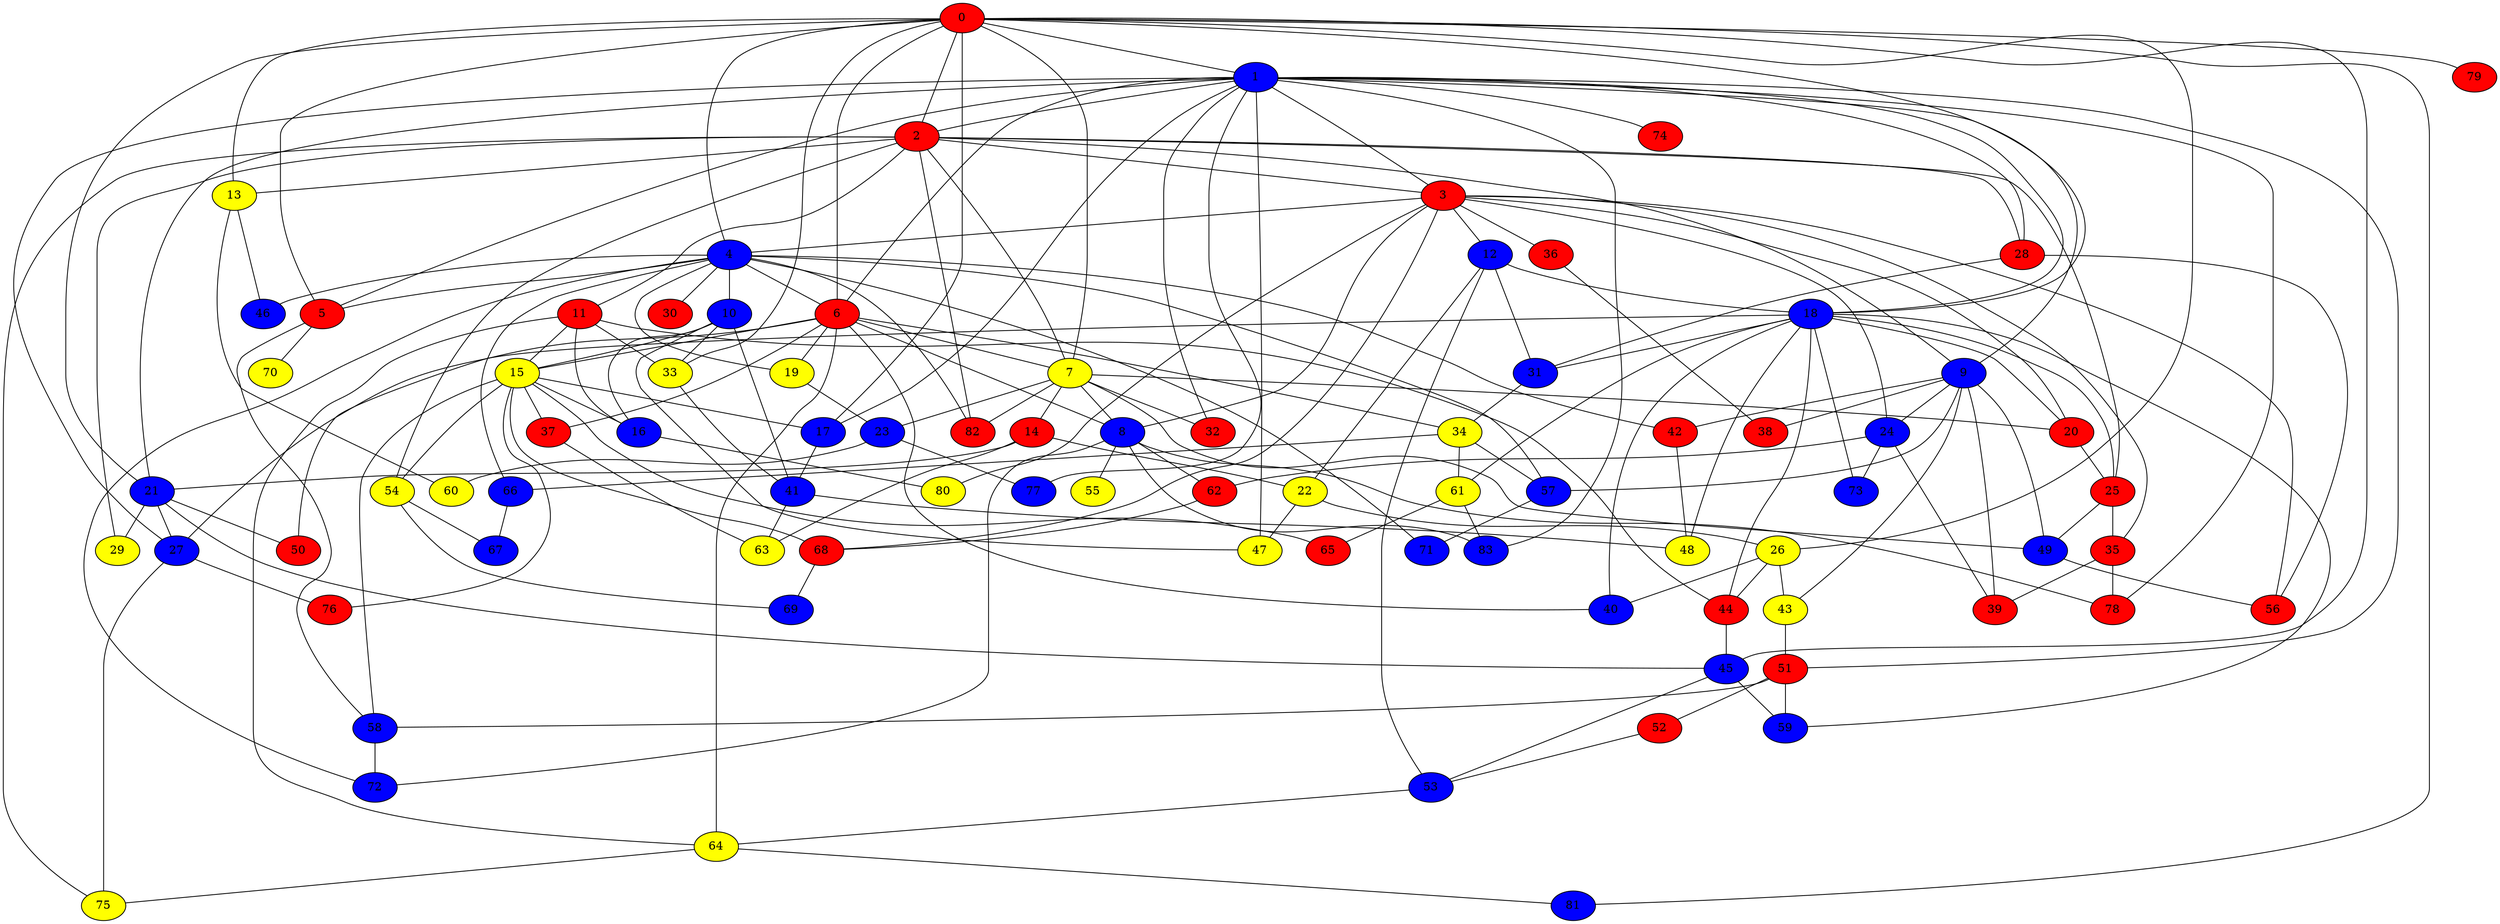 graph {
0 [style = filled fillcolor = red];
1 [style = filled fillcolor = blue];
2 [style = filled fillcolor = red];
3 [style = filled fillcolor = red];
4 [style = filled fillcolor = blue];
5 [style = filled fillcolor = red];
6 [style = filled fillcolor = red];
7 [style = filled fillcolor = yellow];
8 [style = filled fillcolor = blue];
9 [style = filled fillcolor = blue];
10 [style = filled fillcolor = blue];
11 [style = filled fillcolor = red];
12 [style = filled fillcolor = blue];
13 [style = filled fillcolor = yellow];
14 [style = filled fillcolor = red];
15 [style = filled fillcolor = yellow];
16 [style = filled fillcolor = blue];
17 [style = filled fillcolor = blue];
18 [style = filled fillcolor = blue];
19 [style = filled fillcolor = yellow];
20 [style = filled fillcolor = red];
21 [style = filled fillcolor = blue];
22 [style = filled fillcolor = yellow];
23 [style = filled fillcolor = blue];
24 [style = filled fillcolor = blue];
25 [style = filled fillcolor = red];
26 [style = filled fillcolor = yellow];
27 [style = filled fillcolor = blue];
28 [style = filled fillcolor = red];
29 [style = filled fillcolor = yellow];
30 [style = filled fillcolor = red];
31 [style = filled fillcolor = blue];
32 [style = filled fillcolor = red];
33 [style = filled fillcolor = yellow];
34 [style = filled fillcolor = yellow];
35 [style = filled fillcolor = red];
36 [style = filled fillcolor = red];
37 [style = filled fillcolor = red];
38 [style = filled fillcolor = red];
39 [style = filled fillcolor = red];
40 [style = filled fillcolor = blue];
41 [style = filled fillcolor = blue];
42 [style = filled fillcolor = red];
43 [style = filled fillcolor = yellow];
44 [style = filled fillcolor = red];
45 [style = filled fillcolor = blue];
46 [style = filled fillcolor = blue];
47 [style = filled fillcolor = yellow];
48 [style = filled fillcolor = yellow];
49 [style = filled fillcolor = blue];
50 [style = filled fillcolor = red];
51 [style = filled fillcolor = red];
52 [style = filled fillcolor = red];
53 [style = filled fillcolor = blue];
54 [style = filled fillcolor = yellow];
55 [style = filled fillcolor = yellow];
56 [style = filled fillcolor = red];
57 [style = filled fillcolor = blue];
58 [style = filled fillcolor = blue];
59 [style = filled fillcolor = blue];
60 [style = filled fillcolor = yellow];
61 [style = filled fillcolor = yellow];
62 [style = filled fillcolor = red];
63 [style = filled fillcolor = yellow];
64 [style = filled fillcolor = yellow];
65 [style = filled fillcolor = red];
66 [style = filled fillcolor = blue];
67 [style = filled fillcolor = blue];
68 [style = filled fillcolor = red];
69 [style = filled fillcolor = blue];
70 [style = filled fillcolor = yellow];
71 [style = filled fillcolor = blue];
72 [style = filled fillcolor = blue];
73 [style = filled fillcolor = blue];
74 [style = filled fillcolor = red];
75 [style = filled fillcolor = yellow];
76 [style = filled fillcolor = red];
77 [style = filled fillcolor = blue];
78 [style = filled fillcolor = red];
79 [style = filled fillcolor = red];
80 [style = filled fillcolor = yellow];
81 [style = filled fillcolor = blue];
82 [style = filled fillcolor = red];
83 [style = filled fillcolor = blue];
0 -- 2;
0 -- 1;
0 -- 4;
0 -- 5;
0 -- 6;
0 -- 7;
0 -- 13;
0 -- 17;
0 -- 18;
0 -- 21;
0 -- 26;
0 -- 33;
0 -- 45;
0 -- 79;
0 -- 81;
1 -- 2;
1 -- 3;
1 -- 5;
1 -- 6;
1 -- 9;
1 -- 17;
1 -- 18;
1 -- 21;
1 -- 27;
1 -- 28;
1 -- 32;
1 -- 47;
1 -- 51;
1 -- 74;
1 -- 77;
1 -- 78;
1 -- 83;
2 -- 3;
2 -- 7;
2 -- 9;
2 -- 11;
2 -- 13;
2 -- 25;
2 -- 28;
2 -- 29;
2 -- 54;
2 -- 75;
2 -- 82;
3 -- 4;
3 -- 8;
3 -- 12;
3 -- 20;
3 -- 24;
3 -- 35;
3 -- 36;
3 -- 56;
3 -- 68;
3 -- 80;
4 -- 5;
4 -- 6;
4 -- 10;
4 -- 19;
4 -- 30;
4 -- 42;
4 -- 46;
4 -- 57;
4 -- 66;
4 -- 71;
4 -- 72;
4 -- 82;
5 -- 58;
5 -- 70;
6 -- 7;
6 -- 8;
6 -- 15;
6 -- 19;
6 -- 34;
6 -- 37;
6 -- 40;
6 -- 50;
6 -- 64;
7 -- 8;
7 -- 14;
7 -- 20;
7 -- 23;
7 -- 32;
7 -- 49;
7 -- 82;
8 -- 55;
8 -- 62;
8 -- 72;
8 -- 78;
8 -- 83;
9 -- 24;
9 -- 38;
9 -- 39;
9 -- 42;
9 -- 43;
9 -- 49;
9 -- 57;
10 -- 15;
10 -- 16;
10 -- 33;
10 -- 41;
10 -- 47;
11 -- 15;
11 -- 16;
11 -- 33;
11 -- 44;
11 -- 64;
12 -- 18;
12 -- 22;
12 -- 31;
12 -- 53;
13 -- 46;
13 -- 60;
14 -- 21;
14 -- 22;
14 -- 63;
15 -- 16;
15 -- 17;
15 -- 37;
15 -- 54;
15 -- 58;
15 -- 65;
15 -- 68;
15 -- 76;
16 -- 80;
17 -- 41;
18 -- 20;
18 -- 25;
18 -- 27;
18 -- 31;
18 -- 40;
18 -- 44;
18 -- 48;
18 -- 59;
18 -- 61;
18 -- 73;
19 -- 23;
20 -- 25;
21 -- 27;
21 -- 29;
21 -- 45;
21 -- 50;
22 -- 26;
22 -- 47;
23 -- 60;
23 -- 77;
24 -- 39;
24 -- 62;
24 -- 73;
25 -- 35;
25 -- 49;
26 -- 40;
26 -- 43;
26 -- 44;
27 -- 75;
27 -- 76;
28 -- 31;
28 -- 56;
31 -- 34;
33 -- 41;
34 -- 57;
34 -- 61;
34 -- 66;
35 -- 39;
35 -- 78;
36 -- 38;
37 -- 63;
41 -- 48;
41 -- 63;
42 -- 48;
43 -- 51;
44 -- 45;
45 -- 53;
45 -- 59;
49 -- 56;
51 -- 52;
51 -- 58;
51 -- 59;
52 -- 53;
53 -- 64;
54 -- 67;
54 -- 69;
57 -- 71;
58 -- 72;
61 -- 65;
61 -- 83;
62 -- 68;
64 -- 75;
64 -- 81;
66 -- 67;
68 -- 69;
}
